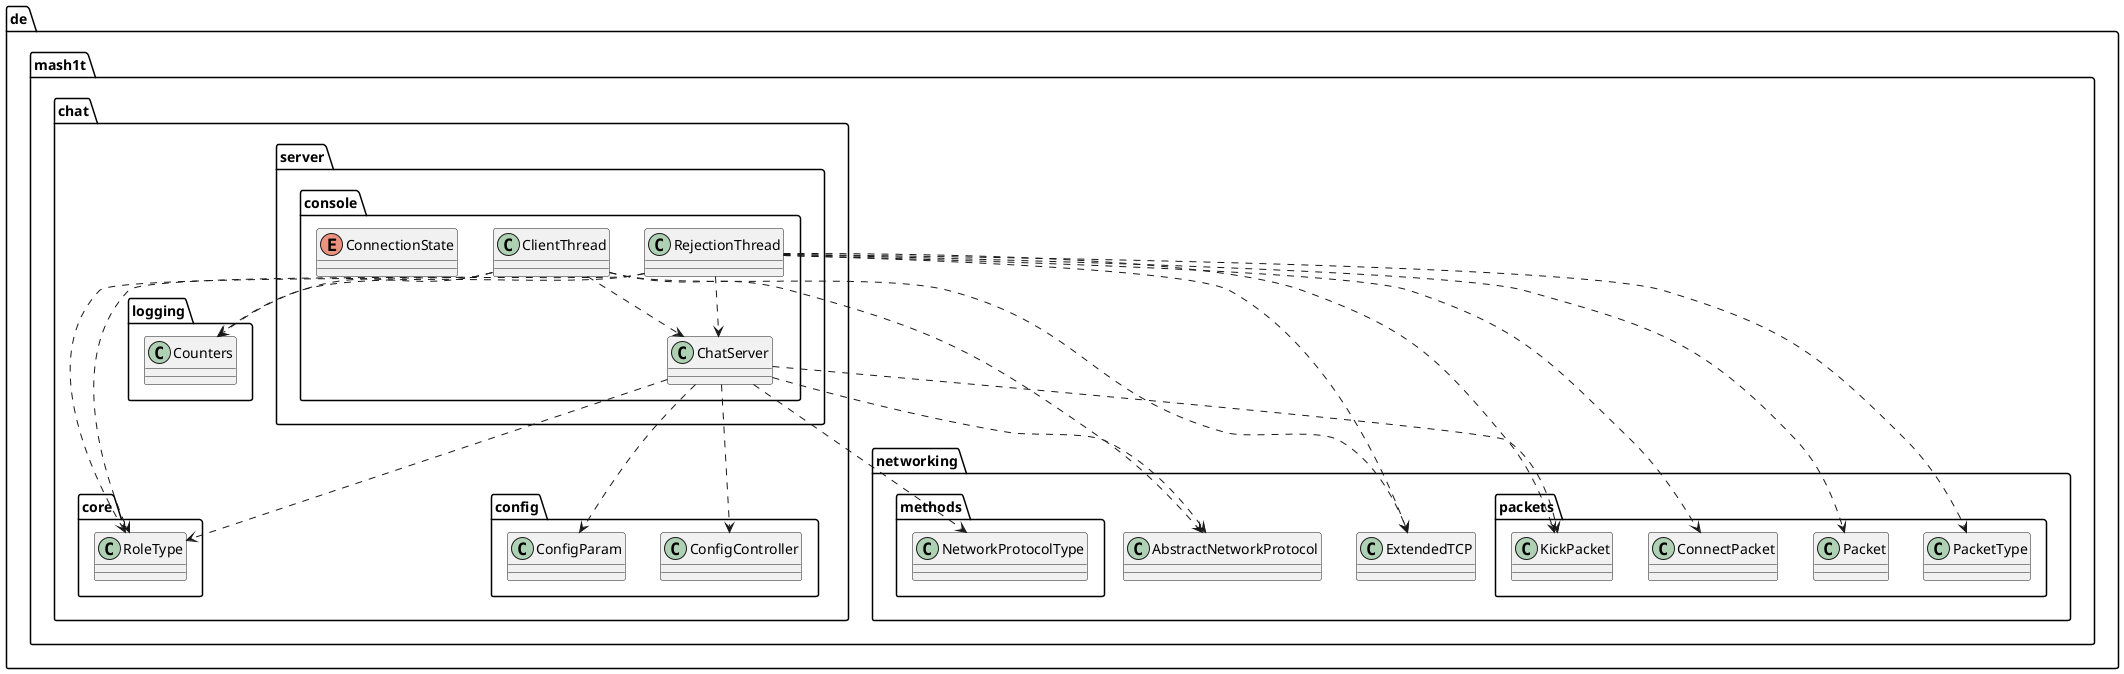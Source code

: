 @startuml
class de.mash1t.chat.config.ConfigController
class de.mash1t.chat.config.ConfigParam
class de.mash1t.chat.core.RoleType
class de.mash1t.chat.logging.Counters
class de.mash1t.chat.server.console.ChatServer
class de.mash1t.chat.server.console.ClientThread
class de.mash1t.chat.server.console.RejectionThread
class de.mash1t.networking.AbstractNetworkProtocol
class de.mash1t.networking.ExtendedTCP
class de.mash1t.networking.methods.NetworkProtocolType
class de.mash1t.networking.packets.ConnectPacket
class de.mash1t.networking.packets.KickPacket
class de.mash1t.networking.packets.Packet
class de.mash1t.networking.packets.PacketType
enum de.mash1t.chat.server.console.ConnectionState
de.mash1t.chat.server.console.ChatServer ..> de.mash1t.chat.config.ConfigController
de.mash1t.chat.server.console.ChatServer ..> de.mash1t.chat.config.ConfigParam
de.mash1t.chat.server.console.ChatServer ..> de.mash1t.chat.core.RoleType
de.mash1t.chat.server.console.ChatServer ..> de.mash1t.networking.AbstractNetworkProtocol
de.mash1t.chat.server.console.ChatServer ..> de.mash1t.networking.methods.NetworkProtocolType
de.mash1t.chat.server.console.ChatServer ..> de.mash1t.networking.packets.KickPacket
de.mash1t.chat.server.console.ClientThread ..> de.mash1t.chat.core.RoleType
de.mash1t.chat.server.console.ClientThread ..> de.mash1t.chat.logging.Counters
de.mash1t.chat.server.console.ClientThread ..> de.mash1t.chat.server.console.ChatServer
de.mash1t.chat.server.console.ClientThread ..> de.mash1t.networking.AbstractNetworkProtocol
de.mash1t.chat.server.console.ClientThread ..> de.mash1t.networking.ExtendedTCP
de.mash1t.chat.server.console.RejectionThread ..> de.mash1t.chat.core.RoleType
de.mash1t.chat.server.console.RejectionThread ..> de.mash1t.chat.logging.Counters
de.mash1t.chat.server.console.RejectionThread ..> de.mash1t.chat.server.console.ChatServer
de.mash1t.chat.server.console.RejectionThread ..> de.mash1t.networking.ExtendedTCP
de.mash1t.chat.server.console.RejectionThread ..> de.mash1t.networking.packets.ConnectPacket
de.mash1t.chat.server.console.RejectionThread ..> de.mash1t.networking.packets.KickPacket
de.mash1t.chat.server.console.RejectionThread ..> de.mash1t.networking.packets.Packet
de.mash1t.chat.server.console.RejectionThread ..> de.mash1t.networking.packets.PacketType
@enduml